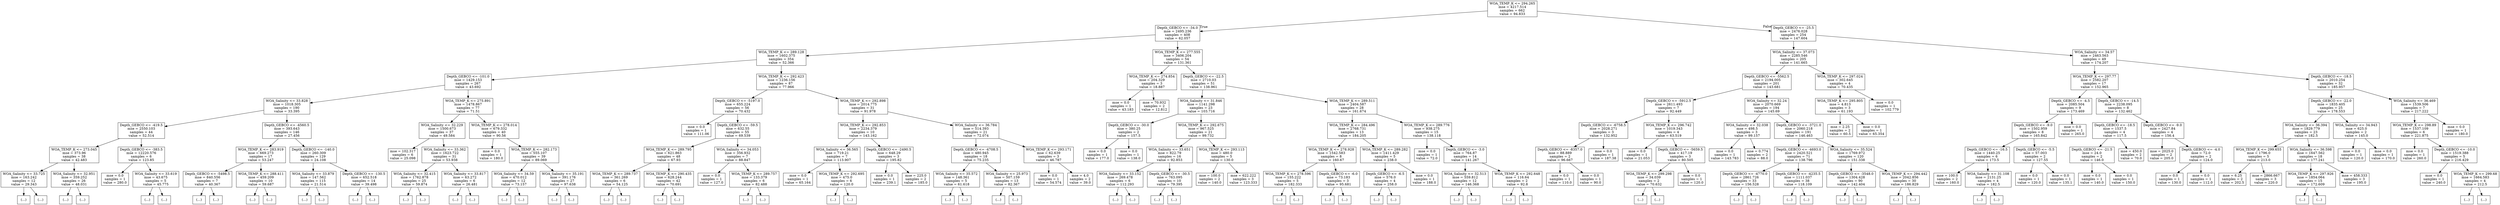 digraph Tree {
node [shape=box] ;
0 [label="WOA_TEMP_K <= 294.265\nmse = 4217.514\nsamples = 662\nvalue = 94.833"] ;
1 [label="Depth_GEBCO <= -34.0\nmse = 2495.236\nsamples = 408\nvalue = 62.057"] ;
0 -> 1 [labeldistance=2.5, labelangle=45, headlabel="True"] ;
2 [label="WOA_TEMP_K <= 289.128\nmse = 1602.375\nsamples = 354\nvalue = 52.366"] ;
1 -> 2 ;
3 [label="Depth_GEBCO <= -101.0\nmse = 1429.153\nsamples = 267\nvalue = 43.692"] ;
2 -> 3 ;
4 [label="WOA_Salinity <= 33.828\nmse = 1018.305\nsamples = 190\nvalue = 33.395"] ;
3 -> 4 ;
5 [label="Depth_GEBCO <= -419.5\nmse = 2550.103\nsamples = 44\nvalue = 52.514"] ;
4 -> 5 ;
6 [label="WOA_TEMP_K <= 273.045\nmse = 373.96\nsamples = 38\nvalue = 42.483"] ;
5 -> 6 ;
7 [label="WOA_Salinity <= 33.725\nmse = 163.242\nsamples = 12\nvalue = 29.343"] ;
6 -> 7 ;
8 [label="(...)"] ;
7 -> 8 ;
21 [label="(...)"] ;
7 -> 21 ;
28 [label="WOA_Salinity <= 32.951\nmse = 359.252\nsamples = 26\nvalue = 48.031"] ;
6 -> 28 ;
29 [label="(...)"] ;
28 -> 29 ;
34 [label="(...)"] ;
28 -> 34 ;
75 [label="Depth_GEBCO <= -383.5\nmse = 12220.576\nsamples = 6\nvalue = 123.85"] ;
5 -> 75 ;
76 [label="mse = 0.0\nsamples = 1\nvalue = 280.0"] ;
75 -> 76 ;
77 [label="WOA_Salinity <= 33.619\nmse = 43.675\nsamples = 5\nvalue = 45.775"] ;
75 -> 77 ;
78 [label="(...)"] ;
77 -> 78 ;
83 [label="(...)"] ;
77 -> 83 ;
86 [label="Depth_GEBCO <= -4560.5\nmse = 393.643\nsamples = 146\nvalue = 27.456"] ;
4 -> 86 ;
87 [label="WOA_TEMP_K <= 283.919\nmse = 669.273\nsamples = 17\nvalue = 53.247"] ;
86 -> 87 ;
88 [label="Depth_GEBCO <= -5498.5\nmse = 840.556\nsamples = 7\nvalue = 40.367"] ;
87 -> 88 ;
89 [label="(...)"] ;
88 -> 89 ;
90 [label="(...)"] ;
88 -> 90 ;
101 [label="WOA_TEMP_K <= 288.411\nmse = 459.209\nsamples = 10\nvalue = 59.687"] ;
87 -> 101 ;
102 [label="(...)"] ;
101 -> 102 ;
115 [label="(...)"] ;
101 -> 115 ;
120 [label="Depth_GEBCO <= -140.0\nmse = 260.309\nsamples = 129\nvalue = 24.108"] ;
86 -> 120 ;
121 [label="WOA_Salinity <= 33.879\nmse = 147.562\nsamples = 115\nvalue = 21.514"] ;
120 -> 121 ;
122 [label="(...)"] ;
121 -> 122 ;
139 [label="(...)"] ;
121 -> 139 ;
278 [label="Depth_GEBCO <= -130.5\nmse = 652.518\nsamples = 14\nvalue = 39.498"] ;
120 -> 278 ;
279 [label="(...)"] ;
278 -> 279 ;
282 [label="(...)"] ;
278 -> 282 ;
301 [label="WOA_TEMP_K <= 275.891\nmse = 1478.867\nsamples = 77\nvalue = 71.51"] ;
3 -> 301 ;
302 [label="WOA_Salinity <= 32.229\nmse = 1500.673\nsamples = 37\nvalue = 49.584"] ;
301 -> 302 ;
303 [label="mse = 102.317\nsamples = 6\nvalue = 25.098"] ;
302 -> 303 ;
304 [label="WOA_Salinity <= 33.362\nmse = 1623.722\nsamples = 31\nvalue = 53.938"] ;
302 -> 304 ;
305 [label="WOA_Salinity <= 32.415\nmse = 1762.878\nsamples = 25\nvalue = 59.874"] ;
304 -> 305 ;
306 [label="(...)"] ;
305 -> 306 ;
307 [label="(...)"] ;
305 -> 307 ;
312 [label="WOA_Salinity <= 33.817\nmse = 63.272\nsamples = 6\nvalue = 26.481"] ;
304 -> 312 ;
313 [label="(...)"] ;
312 -> 313 ;
320 [label="(...)"] ;
312 -> 320 ;
321 [label="WOA_TEMP_K <= 278.014\nmse = 679.332\nsamples = 40\nvalue = 90.56"] ;
301 -> 321 ;
322 [label="mse = 0.0\nsamples = 1\nvalue = 180.0"] ;
321 -> 322 ;
323 [label="WOA_TEMP_K <= 282.173\nmse = 555.107\nsamples = 39\nvalue = 89.069"] ;
321 -> 323 ;
324 [label="WOA_Salinity <= 34.59\nmse = 470.012\nsamples = 12\nvalue = 73.157"] ;
323 -> 324 ;
325 [label="(...)"] ;
324 -> 325 ;
338 [label="(...)"] ;
324 -> 338 ;
347 [label="WOA_Salinity <= 35.191\nmse = 391.176\nsamples = 27\nvalue = 97.638"] ;
323 -> 347 ;
348 [label="(...)"] ;
347 -> 348 ;
371 [label="(...)"] ;
347 -> 371 ;
378 [label="WOA_TEMP_K <= 292.423\nmse = 1236.156\nsamples = 87\nvalue = 77.966"] ;
2 -> 378 ;
379 [label="Depth_GEBCO <= -5197.0\nmse = 655.224\nsamples = 56\nvalue = 70.432"] ;
378 -> 379 ;
380 [label="mse = 0.0\nsamples = 1\nvalue = 111.06"] ;
379 -> 380 ;
381 [label="Depth_GEBCO <= -59.5\nmse = 632.55\nsamples = 55\nvalue = 69.539"] ;
379 -> 381 ;
382 [label="WOA_TEMP_K <= 289.795\nmse = 621.863\nsamples = 48\nvalue = 67.93"] ;
381 -> 382 ;
383 [label="WOA_TEMP_K <= 289.737\nmse = 361.269\nsamples = 6\nvalue = 54.125"] ;
382 -> 383 ;
384 [label="(...)"] ;
383 -> 384 ;
393 [label="(...)"] ;
383 -> 393 ;
394 [label="WOA_TEMP_K <= 290.435\nmse = 628.244\nsamples = 42\nvalue = 70.691"] ;
382 -> 394 ;
395 [label="(...)"] ;
394 -> 395 ;
422 [label="(...)"] ;
394 -> 422 ;
461 [label="WOA_Salinity <= 34.053\nmse = 356.932\nsamples = 7\nvalue = 88.847"] ;
381 -> 461 ;
462 [label="mse = 0.0\nsamples = 1\nvalue = 127.0"] ;
461 -> 462 ;
463 [label="WOA_TEMP_K <= 289.757\nmse = 133.379\nsamples = 6\nvalue = 82.488"] ;
461 -> 463 ;
464 [label="(...)"] ;
463 -> 464 ;
471 [label="(...)"] ;
463 -> 471 ;
474 [label="WOA_TEMP_K <= 292.898\nmse = 2014.775\nsamples = 31\nvalue = 91.978"] ;
378 -> 474 ;
475 [label="WOA_TEMP_K <= 292.853\nmse = 2234.379\nsamples = 10\nvalue = 143.162"] ;
474 -> 475 ;
476 [label="WOA_Salinity <= 36.565\nmse = 719.21\nsamples = 7\nvalue = 113.907"] ;
475 -> 476 ;
477 [label="mse = 0.0\nsamples = 1\nvalue = 65.164"] ;
476 -> 477 ;
478 [label="WOA_TEMP_K <= 292.695\nmse = 475.0\nsamples = 6\nvalue = 120.0"] ;
476 -> 478 ;
479 [label="(...)"] ;
478 -> 479 ;
482 [label="(...)"] ;
478 -> 482 ;
487 [label="Depth_GEBCO <= -2490.5\nmse = 648.29\nsamples = 3\nvalue = 195.82"] ;
475 -> 487 ;
488 [label="mse = 0.0\nsamples = 1\nvalue = 239.1"] ;
487 -> 488 ;
489 [label="mse = 225.0\nsamples = 2\nvalue = 185.0"] ;
487 -> 489 ;
490 [label="WOA_Salinity <= 36.784\nmse = 514.393\nsamples = 21\nvalue = 72.074"] ;
474 -> 490 ;
491 [label="Depth_GEBCO <= -4708.5\nmse = 480.945\nsamples = 18\nvalue = 75.235"] ;
490 -> 491 ;
492 [label="WOA_Salinity <= 35.572\nmse = 148.361\nsamples = 5\nvalue = 61.618"] ;
491 -> 492 ;
493 [label="(...)"] ;
492 -> 493 ;
498 [label="(...)"] ;
492 -> 498 ;
501 [label="WOA_Salinity <= 25.973\nmse = 507.159\nsamples = 13\nvalue = 82.367"] ;
491 -> 501 ;
502 [label="(...)"] ;
501 -> 502 ;
503 [label="(...)"] ;
501 -> 503 ;
522 [label="WOA_TEMP_K <= 293.171\nmse = 62.639\nsamples = 3\nvalue = 46.787"] ;
490 -> 522 ;
523 [label="mse = 0.0\nsamples = 1\nvalue = 54.574"] ;
522 -> 523 ;
524 [label="mse = 4.0\nsamples = 2\nvalue = 39.0"] ;
522 -> 524 ;
525 [label="WOA_TEMP_K <= 277.555\nmse = 3406.204\nsamples = 54\nvalue = 131.361"] ;
1 -> 525 ;
526 [label="WOA_TEMP_K <= 274.854\nmse = 204.329\nsamples = 3\nvalue = 18.887"] ;
525 -> 526 ;
527 [label="mse = 0.0\nsamples = 1\nvalue = 43.183"] ;
526 -> 527 ;
528 [label="mse = 70.932\nsamples = 2\nvalue = 12.812"] ;
526 -> 528 ;
529 [label="Depth_GEBCO <= -22.5\nmse = 2710.03\nsamples = 51\nvalue = 138.961"] ;
525 -> 529 ;
530 [label="WOA_Salinity <= 31.846\nmse = 1141.298\nsamples = 23\nvalue = 103.716"] ;
529 -> 530 ;
531 [label="Depth_GEBCO <= -30.0\nmse = 380.25\nsamples = 2\nvalue = 157.5"] ;
530 -> 531 ;
532 [label="mse = 0.0\nsamples = 1\nvalue = 177.0"] ;
531 -> 532 ;
533 [label="mse = 0.0\nsamples = 1\nvalue = 138.0"] ;
531 -> 533 ;
534 [label="WOA_TEMP_K <= 292.675\nmse = 967.525\nsamples = 21\nvalue = 99.732"] ;
530 -> 534 ;
535 [label="WOA_Salinity <= 33.651\nmse = 822.79\nsamples = 16\nvalue = 92.853"] ;
534 -> 535 ;
536 [label="WOA_Salinity <= 33.152\nmse = 269.478\nsamples = 6\nvalue = 112.293"] ;
535 -> 536 ;
537 [label="(...)"] ;
536 -> 537 ;
542 [label="(...)"] ;
536 -> 542 ;
545 [label="Depth_GEBCO <= -30.5\nmse = 763.095\nsamples = 10\nvalue = 79.395"] ;
535 -> 545 ;
546 [label="(...)"] ;
545 -> 546 ;
549 [label="(...)"] ;
545 -> 549 ;
560 [label="WOA_TEMP_K <= 293.113\nmse = 480.0\nsamples = 5\nvalue = 130.0"] ;
534 -> 560 ;
561 [label="mse = 100.0\nsamples = 2\nvalue = 140.0"] ;
560 -> 561 ;
562 [label="mse = 622.222\nsamples = 3\nvalue = 123.333"] ;
560 -> 562 ;
563 [label="WOA_TEMP_K <= 289.511\nmse = 2404.587\nsamples = 28\nvalue = 161.674"] ;
529 -> 563 ;
564 [label="WOA_TEMP_K <= 284.496\nmse = 2768.731\nsamples = 13\nvalue = 184.205"] ;
563 -> 564 ;
565 [label="WOA_TEMP_K <= 278.928\nmse = 1542.583\nsamples = 8\nvalue = 160.67"] ;
564 -> 565 ;
566 [label="WOA_TEMP_K <= 278.596\nmse = 155.222\nsamples = 5\nvalue = 182.333"] ;
565 -> 566 ;
567 [label="(...)"] ;
566 -> 567 ;
574 [label="(...)"] ;
566 -> 574 ;
575 [label="Depth_GEBCO <= -6.0\nmse = 73.183\nsamples = 3\nvalue = 95.681"] ;
565 -> 575 ;
576 [label="(...)"] ;
575 -> 576 ;
579 [label="(...)"] ;
575 -> 579 ;
580 [label="WOA_TEMP_K <= 289.282\nmse = 1411.429\nsamples = 5\nvalue = 238.0"] ;
564 -> 580 ;
581 [label="Depth_GEBCO <= -6.5\nmse = 576.0\nsamples = 4\nvalue = 258.0"] ;
580 -> 581 ;
582 [label="(...)"] ;
581 -> 582 ;
585 [label="(...)"] ;
581 -> 585 ;
586 [label="mse = 0.0\nsamples = 1\nvalue = 188.0"] ;
580 -> 586 ;
587 [label="WOA_TEMP_K <= 289.776\nmse = 938.275\nsamples = 15\nvalue = 138.118"] ;
563 -> 587 ;
588 [label="mse = 0.0\nsamples = 1\nvalue = 72.0"] ;
587 -> 588 ;
589 [label="Depth_GEBCO <= -3.0\nmse = 764.87\nsamples = 14\nvalue = 141.267"] ;
587 -> 589 ;
590 [label="WOA_Salinity <= 32.513\nmse = 559.812\nsamples = 12\nvalue = 146.368"] ;
589 -> 590 ;
591 [label="(...)"] ;
590 -> 591 ;
604 [label="(...)"] ;
590 -> 604 ;
613 [label="WOA_TEMP_K <= 292.648\nmse = 116.64\nsamples = 2\nvalue = 92.8"] ;
589 -> 613 ;
614 [label="(...)"] ;
613 -> 614 ;
615 [label="(...)"] ;
613 -> 615 ;
616 [label="Depth_GEBCO <= -25.5\nmse = 2476.028\nsamples = 254\nvalue = 147.604"] ;
0 -> 616 [labeldistance=2.5, labelangle=-45, headlabel="False"] ;
617 [label="WOA_Salinity <= 37.073\nmse = 2285.546\nsamples = 205\nvalue = 141.665"] ;
616 -> 617 ;
618 [label="Depth_GEBCO <= -5562.5\nmse = 2194.005\nsamples = 201\nvalue = 143.681"] ;
617 -> 618 ;
619 [label="Depth_GEBCO <= -5912.5\nmse = 2611.493\nsamples = 7\nvalue = 92.449"] ;
618 -> 619 ;
620 [label="Depth_GEBCO <= -6758.5\nmse = 2028.271\nsamples = 3\nvalue = 132.952"] ;
619 -> 620 ;
621 [label="Depth_GEBCO <= -8357.0\nmse = 88.889\nsamples = 2\nvalue = 96.667"] ;
620 -> 621 ;
622 [label="mse = 0.0\nsamples = 1\nvalue = 110.0"] ;
621 -> 622 ;
623 [label="mse = 0.0\nsamples = 1\nvalue = 90.0"] ;
621 -> 623 ;
624 [label="mse = 0.0\nsamples = 1\nvalue = 187.38"] ;
620 -> 624 ;
625 [label="WOA_TEMP_K <= 296.742\nmse = 1019.343\nsamples = 4\nvalue = 63.519"] ;
619 -> 625 ;
626 [label="mse = 0.0\nsamples = 1\nvalue = 21.053"] ;
625 -> 626 ;
627 [label="Depth_GEBCO <= -5659.5\nmse = 417.19\nsamples = 3\nvalue = 80.505"] ;
625 -> 627 ;
628 [label="WOA_TEMP_K <= 299.298\nmse = 34.039\nsamples = 2\nvalue = 70.632"] ;
627 -> 628 ;
629 [label="(...)"] ;
628 -> 629 ;
630 [label="(...)"] ;
628 -> 630 ;
631 [label="mse = 0.0\nsamples = 1\nvalue = 120.0"] ;
627 -> 631 ;
632 [label="WOA_Salinity <= 32.24\nmse = 2070.669\nsamples = 194\nvalue = 145.69"] ;
618 -> 632 ;
633 [label="WOA_Salinity <= 32.038\nmse = 498.5\nsamples = 3\nvalue = 99.157"] ;
632 -> 633 ;
634 [label="mse = 0.0\nsamples = 1\nvalue = 143.783"] ;
633 -> 634 ;
635 [label="mse = 0.774\nsamples = 2\nvalue = 88.0"] ;
633 -> 635 ;
636 [label="Depth_GEBCO <= -3721.0\nmse = 2060.218\nsamples = 191\nvalue = 146.463"] ;
632 -> 636 ;
637 [label="Depth_GEBCO <= -4693.0\nmse = 2420.521\nsamples = 71\nvalue = 138.796"] ;
636 -> 637 ;
638 [label="Depth_GEBCO <= -4770.0\nmse = 2861.726\nsamples = 33\nvalue = 156.528"] ;
637 -> 638 ;
639 [label="(...)"] ;
638 -> 639 ;
690 [label="(...)"] ;
638 -> 690 ;
699 [label="Depth_GEBCO <= -4235.5\nmse = 1111.037\nsamples = 38\nvalue = 118.109"] ;
637 -> 699 ;
700 [label="(...)"] ;
699 -> 700 ;
733 [label="(...)"] ;
699 -> 733 ;
772 [label="WOA_Salinity <= 35.524\nmse = 1769.972\nsamples = 120\nvalue = 151.338"] ;
636 -> 772 ;
773 [label="Depth_GEBCO <= -3548.0\nmse = 1304.428\nsamples = 90\nvalue = 142.404"] ;
772 -> 773 ;
774 [label="(...)"] ;
773 -> 774 ;
783 [label="(...)"] ;
773 -> 783 ;
912 [label="WOA_TEMP_K <= 294.442\nmse = 2042.856\nsamples = 30\nvalue = 186.829"] ;
772 -> 912 ;
913 [label="(...)"] ;
912 -> 913 ;
914 [label="(...)"] ;
912 -> 914 ;
955 [label="WOA_TEMP_K <= 297.024\nmse = 302.645\nsamples = 4\nvalue = 70.435"] ;
617 -> 955 ;
956 [label="WOA_TEMP_K <= 295.805\nmse = 4.813\nsamples = 3\nvalue = 61.193"] ;
955 -> 956 ;
957 [label="mse = 2.25\nsamples = 2\nvalue = 60.5"] ;
956 -> 957 ;
958 [label="mse = 0.0\nsamples = 1\nvalue = 65.354"] ;
956 -> 958 ;
959 [label="mse = 0.0\nsamples = 1\nvalue = 102.779"] ;
955 -> 959 ;
960 [label="WOA_Salinity <= 34.57\nmse = 2463.563\nsamples = 49\nvalue = 174.207"] ;
616 -> 960 ;
961 [label="WOA_TEMP_K <= 297.77\nmse = 2582.207\nsamples = 17\nvalue = 152.965"] ;
960 -> 961 ;
962 [label="Depth_GEBCO <= -4.5\nmse = 2085.504\nsamples = 9\nvalue = 173.469"] ;
961 -> 962 ;
963 [label="Depth_GEBCO <= -9.0\nmse = 1502.959\nsamples = 8\nvalue = 165.842"] ;
962 -> 963 ;
964 [label="Depth_GEBCO <= -16.5\nmse = 1440.25\nsamples = 6\nvalue = 173.5"] ;
963 -> 964 ;
965 [label="mse = 100.0\nsamples = 2\nvalue = 160.0"] ;
964 -> 965 ;
966 [label="WOA_Salinity <= 31.108\nmse = 2131.25\nsamples = 4\nvalue = 182.5"] ;
964 -> 966 ;
967 [label="(...)"] ;
966 -> 967 ;
968 [label="(...)"] ;
966 -> 968 ;
969 [label="Depth_GEBCO <= -5.5\nmse = 57.003\nsamples = 2\nvalue = 127.55"] ;
963 -> 969 ;
970 [label="mse = 0.0\nsamples = 1\nvalue = 120.0"] ;
969 -> 970 ;
971 [label="mse = 0.0\nsamples = 1\nvalue = 135.1"] ;
969 -> 971 ;
972 [label="mse = 0.0\nsamples = 1\nvalue = 265.0"] ;
962 -> 972 ;
973 [label="Depth_GEBCO <= -14.5\nmse = 2238.095\nsamples = 8\nvalue = 132.462"] ;
961 -> 973 ;
974 [label="Depth_GEBCO <= -18.5\nmse = 1537.5\nsamples = 4\nvalue = 117.5"] ;
973 -> 974 ;
975 [label="Depth_GEBCO <= -21.5\nmse = 24.0\nsamples = 2\nvalue = 146.0"] ;
974 -> 975 ;
976 [label="mse = 0.0\nsamples = 1\nvalue = 140.0"] ;
975 -> 976 ;
977 [label="mse = 0.0\nsamples = 1\nvalue = 150.0"] ;
975 -> 977 ;
978 [label="mse = 450.0\nsamples = 2\nvalue = 70.0"] ;
974 -> 978 ;
979 [label="Depth_GEBCO <= -9.0\nmse = 2427.84\nsamples = 4\nvalue = 156.4"] ;
973 -> 979 ;
980 [label="mse = 2025.0\nsamples = 2\nvalue = 205.0"] ;
979 -> 980 ;
981 [label="Depth_GEBCO <= -4.0\nmse = 72.0\nsamples = 2\nvalue = 124.0"] ;
979 -> 981 ;
982 [label="mse = 0.0\nsamples = 1\nvalue = 130.0"] ;
981 -> 982 ;
983 [label="mse = 0.0\nsamples = 1\nvalue = 112.0"] ;
981 -> 983 ;
984 [label="Depth_GEBCO <= -18.5\nmse = 2010.254\nsamples = 32\nvalue = 185.957"] ;
960 -> 984 ;
985 [label="Depth_GEBCO <= -22.0\nmse = 1835.405\nsamples = 25\nvalue = 178.553"] ;
984 -> 985 ;
986 [label="WOA_Salinity <= 36.394\nmse = 1829.779\nsamples = 23\nvalue = 182.5"] ;
985 -> 986 ;
987 [label="WOA_TEMP_K <= 299.655\nmse = 1796.0\nsamples = 5\nvalue = 213.0"] ;
986 -> 987 ;
988 [label="mse = 6.25\nsamples = 2\nvalue = 202.5"] ;
987 -> 988 ;
989 [label="mse = 2866.667\nsamples = 3\nvalue = 220.0"] ;
987 -> 989 ;
990 [label="WOA_Salinity <= 36.598\nmse = 1647.562\nsamples = 18\nvalue = 177.241"] ;
986 -> 990 ;
991 [label="WOA_TEMP_K <= 297.926\nmse = 1854.064\nsamples = 15\nvalue = 172.609"] ;
990 -> 991 ;
992 [label="(...)"] ;
991 -> 992 ;
995 [label="(...)"] ;
991 -> 995 ;
1000 [label="mse = 458.333\nsamples = 3\nvalue = 195.0"] ;
990 -> 1000 ;
1001 [label="WOA_Salinity <= 34.943\nmse = 625.0\nsamples = 2\nvalue = 145.0"] ;
985 -> 1001 ;
1002 [label="mse = 0.0\nsamples = 1\nvalue = 120.0"] ;
1001 -> 1002 ;
1003 [label="mse = 0.0\nsamples = 1\nvalue = 170.0"] ;
1001 -> 1003 ;
1004 [label="WOA_Salinity <= 36.469\nmse = 1539.506\nsamples = 7\nvalue = 217.222"] ;
984 -> 1004 ;
1005 [label="WOA_TEMP_K <= 298.89\nmse = 1537.109\nsamples = 6\nvalue = 221.875"] ;
1004 -> 1005 ;
1006 [label="mse = 0.0\nsamples = 1\nvalue = 260.0"] ;
1005 -> 1006 ;
1007 [label="Depth_GEBCO <= -10.0\nmse = 1519.388\nsamples = 5\nvalue = 216.429"] ;
1005 -> 1007 ;
1008 [label="mse = 0.0\nsamples = 1\nvalue = 240.0"] ;
1007 -> 1008 ;
1009 [label="WOA_TEMP_K <= 299.68\nmse = 1664.583\nsamples = 4\nvalue = 212.5"] ;
1007 -> 1009 ;
1010 [label="(...)"] ;
1009 -> 1010 ;
1011 [label="(...)"] ;
1009 -> 1011 ;
1014 [label="mse = 0.0\nsamples = 1\nvalue = 180.0"] ;
1004 -> 1014 ;
}